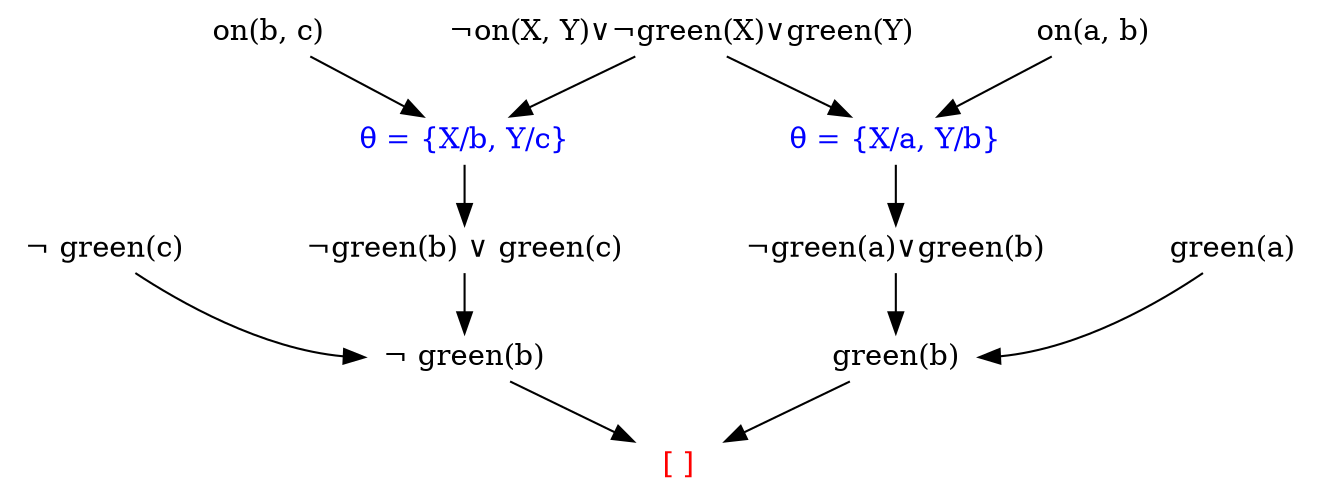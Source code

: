 digraph {
  nodesep=0.6; 
  ranksep=0.4;
  node [shape=none, height=0.1]
  0 [label=<&not;on(X, Y)&or;&not;green(X)&or;green(Y)>];
  1 [label=<on(b, c)>];
  2 [label=<&theta; = {X/b, Y/c}> fontcolor="blue"];
  0 -> 2;
  1 -> 2;
  
  3 [label=<&not;green(b) &or; green(c)>];
  2 -> 3;
  
  4 [label=<&not; green(c)>];
  5 [label=<&not; green(b)>];
  3 -> 5;
  4 -> 5:w;
  
  6 [label=<on(a, b)>];
  7 [label=<&theta; = {X/a, Y/b}> fontcolor="blue"];
  0 -> 7;
  6 -> 7;
  
  8 [label=<&not;green(a)&or;green(b)>];
  7 -> 8;
  
  9 [label=<green(a)>];
  10 [label=<green(b)>];
  8 -> 10;
  9 -> 10:e;
  
  11 [label=<[ ]> fontcolor="red"];
  10 -> 11;
  5 -> 11;
}